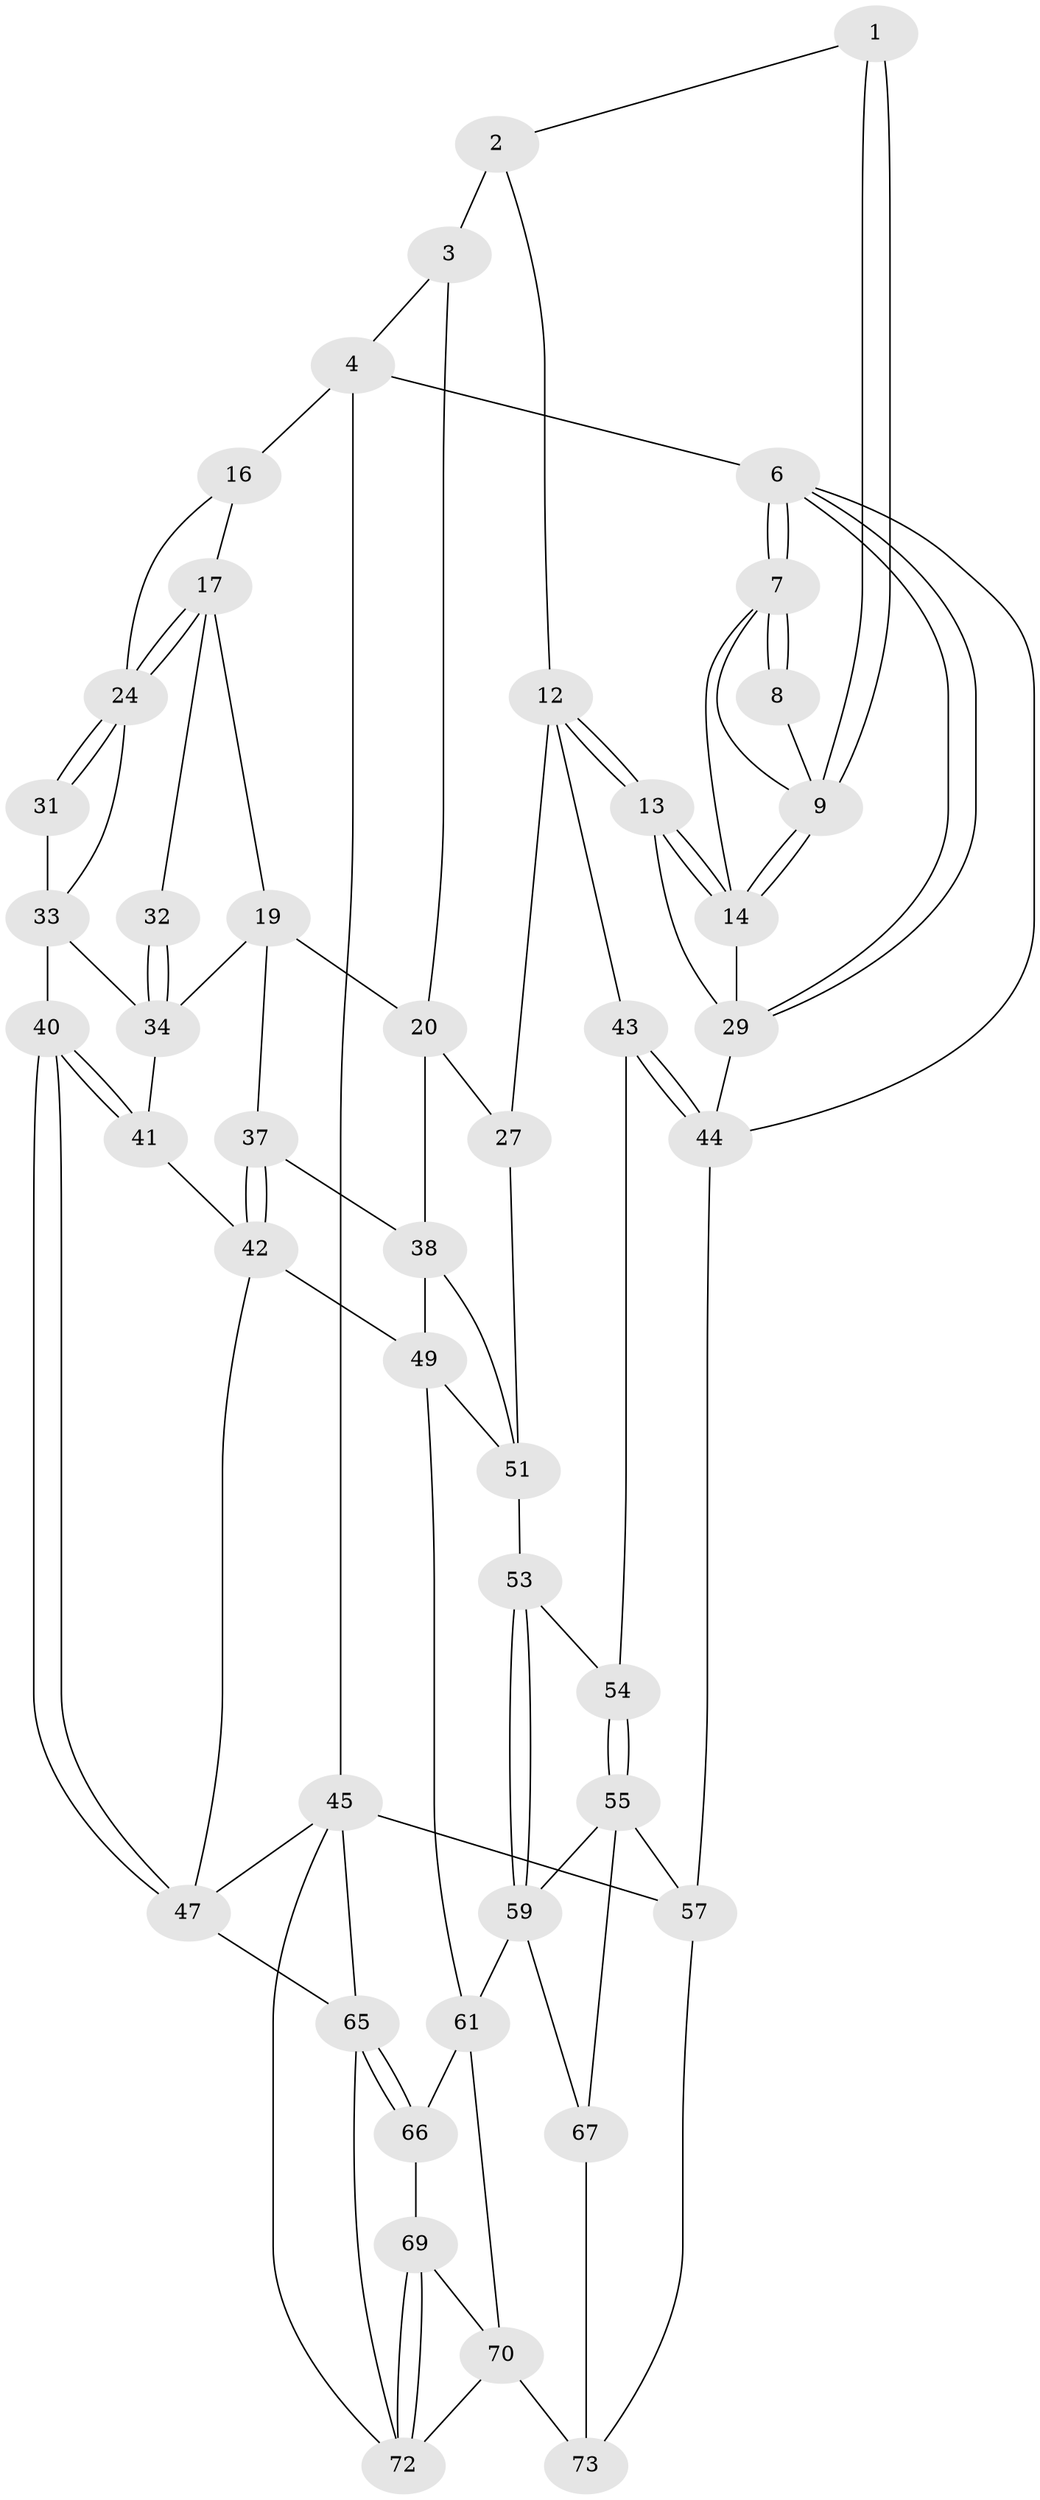 // Generated by graph-tools (version 1.1) at 2025/24/03/03/25 07:24:31]
// undirected, 46 vertices, 99 edges
graph export_dot {
graph [start="1"]
  node [color=gray90,style=filled];
  1 [pos="+0.3732159555094965+0"];
  2 [pos="+0.442075022157931+0",super="+11"];
  3 [pos="+0.6933715062025076+0",super="+15"];
  4 [pos="+0.7263532448616319+0",super="+5"];
  6 [pos="+0+0"];
  7 [pos="+0+0",super="+21"];
  8 [pos="+0.18650025352427302+0"];
  9 [pos="+0.2666766945119327+0.12095302499561546",super="+10"];
  12 [pos="+0.4098305605756198+0.28048741537608973",super="+28"];
  13 [pos="+0.35742324724581487+0.24989506742975964"];
  14 [pos="+0.3014764866536713+0.191510090532572",super="+23"];
  16 [pos="+0.8551287539125831+0.05028199883377789",super="+22"];
  17 [pos="+0.8551815368471294+0.0995298982938211",super="+18"];
  19 [pos="+0.8078538791204155+0.1725710952740319",super="+36"];
  20 [pos="+0.6757990845997469+0.09566571994188797",super="+26"];
  24 [pos="+1+0.12599767952709479",super="+25"];
  27 [pos="+0.45301690848264825+0.32436799624879287"];
  29 [pos="+0+0.2942194577277191",super="+30"];
  31 [pos="+0.9500244320043347+0.1881831075038384"];
  32 [pos="+0.879936426282502+0.179789784077715"];
  33 [pos="+0.9329666927768671+0.26309801700576935",super="+39"];
  34 [pos="+0.9276368111874698+0.26482074336666156",super="+35"];
  37 [pos="+0.7089085635720105+0.34926305319384104"];
  38 [pos="+0.62470041890914+0.36976080293024594",super="+50"];
  40 [pos="+1+0.4609757929137699"];
  41 [pos="+1+0.47529352271490516"];
  42 [pos="+0.8793498195323108+0.5713607516150397",super="+48"];
  43 [pos="+0.1540157924635023+0.45081098435409506"];
  44 [pos="+0+0.43195056129678233",super="+58"];
  45 [pos="+1+1",super="+46"];
  47 [pos="+1+0.750731665929406",super="+64"];
  49 [pos="+0.7431131870191452+0.6309402303122444",super="+60"];
  51 [pos="+0.5358538305197047+0.6424814726271562",super="+52"];
  53 [pos="+0.39875059390184975+0.5635345769147398"];
  54 [pos="+0.20451716760420624+0.5568592611171963"];
  55 [pos="+0.1954457820678923+0.7211508890553934",super="+56"];
  57 [pos="+0+0.7598531429427983",super="+74"];
  59 [pos="+0.32390164629823065+0.7085242123928478",super="+63"];
  61 [pos="+0.5302504747358476+0.7649197447605213",super="+62"];
  65 [pos="+0.7884617502386211+0.7941431751584702",super="+71"];
  66 [pos="+0.6568586455131312+0.7972341355317012"];
  67 [pos="+0.2936686091866099+0.9263467733642008",super="+68"];
  69 [pos="+0.5989683933629127+0.8952518849029325"];
  70 [pos="+0.49120992734507646+0.9169968928577618",super="+75"];
  72 [pos="+0.7256605912860573+0.9683129273656125",super="+77"];
  73 [pos="+0.18649517857096048+1",super="+76"];
  1 -- 2;
  1 -- 9;
  1 -- 9;
  2 -- 3 [weight=2];
  2 -- 12;
  3 -- 4;
  3 -- 20;
  4 -- 16 [weight=2];
  4 -- 45;
  4 -- 6;
  6 -- 7;
  6 -- 7;
  6 -- 29;
  6 -- 29;
  6 -- 44;
  7 -- 8;
  7 -- 8;
  7 -- 9;
  7 -- 14;
  8 -- 9;
  9 -- 14;
  9 -- 14;
  12 -- 13;
  12 -- 13;
  12 -- 43;
  12 -- 27;
  13 -- 14;
  13 -- 14;
  13 -- 29;
  14 -- 29;
  16 -- 17;
  16 -- 24;
  17 -- 24;
  17 -- 24;
  17 -- 32;
  17 -- 19;
  19 -- 20;
  19 -- 37;
  19 -- 34;
  20 -- 27;
  20 -- 38;
  24 -- 31;
  24 -- 31;
  24 -- 33;
  27 -- 51;
  29 -- 44;
  31 -- 33;
  32 -- 34;
  32 -- 34;
  33 -- 34;
  33 -- 40;
  34 -- 41;
  37 -- 38;
  37 -- 42;
  37 -- 42;
  38 -- 49;
  38 -- 51;
  40 -- 41;
  40 -- 41;
  40 -- 47;
  40 -- 47;
  41 -- 42;
  42 -- 49;
  42 -- 47;
  43 -- 44;
  43 -- 44;
  43 -- 54;
  44 -- 57 [weight=2];
  45 -- 57;
  45 -- 72;
  45 -- 65;
  45 -- 47;
  47 -- 65;
  49 -- 51;
  49 -- 61;
  51 -- 53;
  53 -- 54;
  53 -- 59;
  53 -- 59;
  54 -- 55;
  54 -- 55;
  55 -- 59;
  55 -- 57;
  55 -- 67;
  57 -- 73;
  59 -- 67;
  59 -- 61;
  61 -- 66;
  61 -- 70;
  65 -- 66;
  65 -- 66;
  65 -- 72;
  66 -- 69;
  67 -- 73 [weight=2];
  69 -- 70;
  69 -- 72;
  69 -- 72;
  70 -- 72;
  70 -- 73;
}
